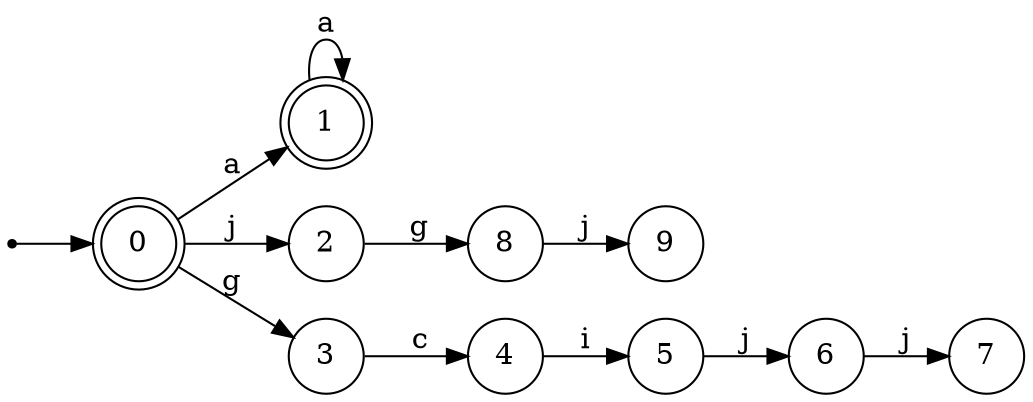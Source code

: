 digraph finite_state_machine {
rankdir=LR;
size="20,20";
node [shape = point]; "dummy0"
node [shape = doublecircle]; "0";"dummy0" -> "0";
node [shape = doublecircle]; "1";node [shape = circle]; "2";
node [shape = circle]; "3";
node [shape = circle]; "4";
node [shape = circle]; "5";
node [shape = circle]; "6";
node [shape = circle]; "7";
node [shape = circle]; "8";
node [shape = circle]; "9";
"0" -> "1" [label = "a"];
 "0" -> "2" [label = "j"];
 "0" -> "3" [label = "g"];
 "3" -> "4" [label = "c"];
 "4" -> "5" [label = "i"];
 "5" -> "6" [label = "j"];
 "6" -> "7" [label = "j"];
 "2" -> "8" [label = "g"];
 "8" -> "9" [label = "j"];
 "1" -> "1" [label = "a"];
 }
